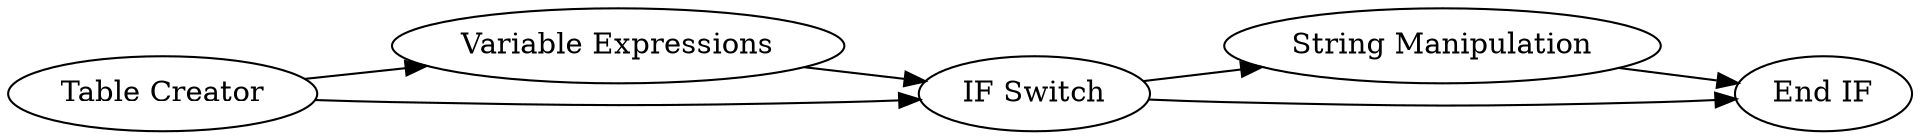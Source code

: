 digraph {
	"167801367213498526_3" [label="Variable Expressions"]
	"167801367213498526_4" [label="String Manipulation"]
	"167801367213498526_1" [label="IF Switch"]
	"167801367213498526_5" [label="End IF"]
	"167801367213498526_2" [label="Table Creator"]
	"167801367213498526_1" -> "167801367213498526_4"
	"167801367213498526_4" -> "167801367213498526_5"
	"167801367213498526_1" -> "167801367213498526_5"
	"167801367213498526_2" -> "167801367213498526_3"
	"167801367213498526_2" -> "167801367213498526_1"
	"167801367213498526_3" -> "167801367213498526_1"
	rankdir=LR
}
